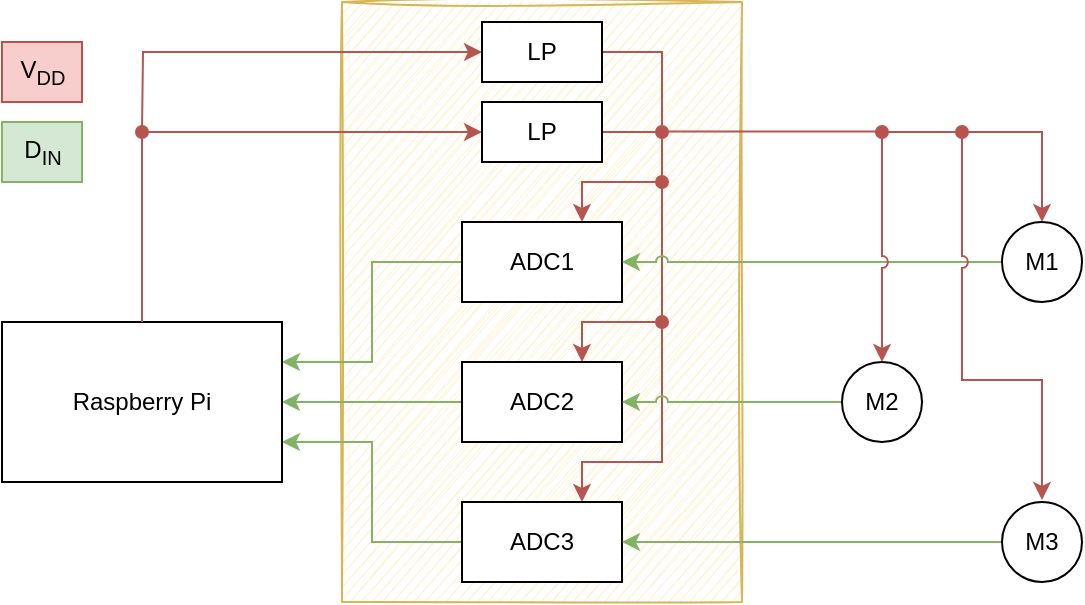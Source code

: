 <mxfile version="14.5.3" type="github">
  <diagram id="YzbuWgH1EYbana974IAb" name="Page-1">
    <mxGraphModel dx="813" dy="436" grid="1" gridSize="10" guides="1" tooltips="1" connect="1" arrows="1" fold="1" page="1" pageScale="1" pageWidth="827" pageHeight="1169" math="0" shadow="0">
      <root>
        <mxCell id="0" />
        <mxCell id="1" parent="0" />
        <mxCell id="Wzdw9sVgJ23WoQxjr1G9-40" value="" style="rounded=0;whiteSpace=wrap;html=1;labelBackgroundColor=none;fillColor=#fff2cc;strokeColor=#d6b656;glass=0;sketch=1;" vertex="1" parent="1">
          <mxGeometry x="260" y="130" width="200" height="300" as="geometry" />
        </mxCell>
        <mxCell id="Wzdw9sVgJ23WoQxjr1G9-15" style="edgeStyle=orthogonalEdgeStyle;rounded=0;orthogonalLoop=1;jettySize=auto;html=1;exitX=0;exitY=0.5;exitDx=0;exitDy=0;entryX=1;entryY=0.25;entryDx=0;entryDy=0;fillColor=#d5e8d4;strokeColor=#82b366;" edge="1" parent="1" source="Wzdw9sVgJ23WoQxjr1G9-1" target="Wzdw9sVgJ23WoQxjr1G9-14">
          <mxGeometry relative="1" as="geometry" />
        </mxCell>
        <mxCell id="Wzdw9sVgJ23WoQxjr1G9-21" style="edgeStyle=orthogonalEdgeStyle;rounded=0;orthogonalLoop=1;jettySize=auto;html=1;exitX=0.75;exitY=0;exitDx=0;exitDy=0;entryX=1;entryY=0.5;entryDx=0;entryDy=0;endArrow=none;endFill=0;startArrow=classic;startFill=1;fillColor=#f8cecc;strokeColor=#b85450;" edge="1" parent="1" source="Wzdw9sVgJ23WoQxjr1G9-1" target="Wzdw9sVgJ23WoQxjr1G9-19">
          <mxGeometry relative="1" as="geometry">
            <Array as="points">
              <mxPoint x="380" y="220" />
              <mxPoint x="420" y="220" />
              <mxPoint x="420" y="195" />
            </Array>
          </mxGeometry>
        </mxCell>
        <mxCell id="Wzdw9sVgJ23WoQxjr1G9-1" value="ADC1" style="rounded=0;whiteSpace=wrap;html=1;" vertex="1" parent="1">
          <mxGeometry x="320" y="240" width="80" height="40" as="geometry" />
        </mxCell>
        <mxCell id="Wzdw9sVgJ23WoQxjr1G9-16" style="edgeStyle=orthogonalEdgeStyle;rounded=0;orthogonalLoop=1;jettySize=auto;html=1;exitX=0;exitY=0.5;exitDx=0;exitDy=0;entryX=1;entryY=0.5;entryDx=0;entryDy=0;fillColor=#d5e8d4;strokeColor=#82b366;" edge="1" parent="1" source="Wzdw9sVgJ23WoQxjr1G9-2" target="Wzdw9sVgJ23WoQxjr1G9-14">
          <mxGeometry relative="1" as="geometry" />
        </mxCell>
        <mxCell id="Wzdw9sVgJ23WoQxjr1G9-23" style="edgeStyle=orthogonalEdgeStyle;rounded=0;orthogonalLoop=1;jettySize=auto;html=1;exitX=0.75;exitY=0;exitDx=0;exitDy=0;endArrow=oval;endFill=1;jumpStyle=arc;startArrow=classic;startFill=1;fillColor=#f8cecc;strokeColor=#b85450;" edge="1" parent="1" source="Wzdw9sVgJ23WoQxjr1G9-2">
          <mxGeometry relative="1" as="geometry">
            <mxPoint x="420" y="220" as="targetPoint" />
            <Array as="points">
              <mxPoint x="380" y="290" />
              <mxPoint x="420" y="290" />
            </Array>
          </mxGeometry>
        </mxCell>
        <mxCell id="Wzdw9sVgJ23WoQxjr1G9-2" value="ADC2" style="rounded=0;whiteSpace=wrap;html=1;" vertex="1" parent="1">
          <mxGeometry x="320" y="310" width="80" height="40" as="geometry" />
        </mxCell>
        <mxCell id="Wzdw9sVgJ23WoQxjr1G9-17" style="edgeStyle=orthogonalEdgeStyle;rounded=0;orthogonalLoop=1;jettySize=auto;html=1;exitX=0;exitY=0.5;exitDx=0;exitDy=0;entryX=1;entryY=0.75;entryDx=0;entryDy=0;fillColor=#d5e8d4;strokeColor=#82b366;" edge="1" parent="1" source="Wzdw9sVgJ23WoQxjr1G9-3" target="Wzdw9sVgJ23WoQxjr1G9-14">
          <mxGeometry relative="1" as="geometry" />
        </mxCell>
        <mxCell id="Wzdw9sVgJ23WoQxjr1G9-24" style="edgeStyle=orthogonalEdgeStyle;rounded=0;orthogonalLoop=1;jettySize=auto;html=1;exitX=0.75;exitY=0;exitDx=0;exitDy=0;endArrow=oval;endFill=1;jumpStyle=arc;startArrow=classic;startFill=1;fillColor=#f8cecc;strokeColor=#b85450;" edge="1" parent="1" source="Wzdw9sVgJ23WoQxjr1G9-3">
          <mxGeometry relative="1" as="geometry">
            <mxPoint x="420" y="290" as="targetPoint" />
            <Array as="points">
              <mxPoint x="380" y="360" />
              <mxPoint x="420" y="360" />
            </Array>
          </mxGeometry>
        </mxCell>
        <mxCell id="Wzdw9sVgJ23WoQxjr1G9-3" value="ADC3" style="rounded=0;whiteSpace=wrap;html=1;" vertex="1" parent="1">
          <mxGeometry x="320" y="380" width="80" height="40" as="geometry" />
        </mxCell>
        <mxCell id="Wzdw9sVgJ23WoQxjr1G9-11" style="edgeStyle=orthogonalEdgeStyle;rounded=0;orthogonalLoop=1;jettySize=auto;html=1;exitX=0;exitY=0.5;exitDx=0;exitDy=0;entryX=1;entryY=0.5;entryDx=0;entryDy=0;jumpStyle=arc;fillColor=#d5e8d4;strokeColor=#82b366;" edge="1" parent="1" source="Wzdw9sVgJ23WoQxjr1G9-4" target="Wzdw9sVgJ23WoQxjr1G9-1">
          <mxGeometry relative="1" as="geometry" />
        </mxCell>
        <mxCell id="Wzdw9sVgJ23WoQxjr1G9-33" style="edgeStyle=orthogonalEdgeStyle;rounded=0;jumpStyle=arc;orthogonalLoop=1;jettySize=auto;html=1;startArrow=classic;startFill=1;endArrow=oval;endFill=1;exitX=0.5;exitY=0;exitDx=0;exitDy=0;fillColor=#f8cecc;strokeColor=#b85450;" edge="1" parent="1" source="Wzdw9sVgJ23WoQxjr1G9-4">
          <mxGeometry relative="1" as="geometry">
            <mxPoint x="530" y="195" as="targetPoint" />
            <mxPoint x="610" y="230" as="sourcePoint" />
            <Array as="points">
              <mxPoint x="610" y="195" />
            </Array>
          </mxGeometry>
        </mxCell>
        <mxCell id="Wzdw9sVgJ23WoQxjr1G9-4" value="M1" style="ellipse;whiteSpace=wrap;html=1;aspect=fixed;" vertex="1" parent="1">
          <mxGeometry x="590" y="240" width="40" height="40" as="geometry" />
        </mxCell>
        <mxCell id="Wzdw9sVgJ23WoQxjr1G9-12" style="edgeStyle=orthogonalEdgeStyle;rounded=0;orthogonalLoop=1;jettySize=auto;html=1;exitX=0;exitY=0.5;exitDx=0;exitDy=0;entryX=1;entryY=0.5;entryDx=0;entryDy=0;jumpStyle=arc;fillColor=#d5e8d4;strokeColor=#82b366;" edge="1" parent="1" source="Wzdw9sVgJ23WoQxjr1G9-7" target="Wzdw9sVgJ23WoQxjr1G9-3">
          <mxGeometry relative="1" as="geometry" />
        </mxCell>
        <mxCell id="Wzdw9sVgJ23WoQxjr1G9-7" value="M3" style="ellipse;whiteSpace=wrap;html=1;aspect=fixed;" vertex="1" parent="1">
          <mxGeometry x="590" y="380" width="40" height="40" as="geometry" />
        </mxCell>
        <mxCell id="Wzdw9sVgJ23WoQxjr1G9-10" style="edgeStyle=orthogonalEdgeStyle;rounded=0;orthogonalLoop=1;jettySize=auto;html=1;jumpStyle=arc;fillColor=#d5e8d4;strokeColor=#82b366;" edge="1" parent="1" source="Wzdw9sVgJ23WoQxjr1G9-8" target="Wzdw9sVgJ23WoQxjr1G9-2">
          <mxGeometry relative="1" as="geometry" />
        </mxCell>
        <mxCell id="Wzdw9sVgJ23WoQxjr1G9-8" value="M2" style="ellipse;whiteSpace=wrap;html=1;aspect=fixed;" vertex="1" parent="1">
          <mxGeometry x="510" y="310" width="40" height="40" as="geometry" />
        </mxCell>
        <mxCell id="Wzdw9sVgJ23WoQxjr1G9-14" value="Raspberry Pi" style="rounded=0;whiteSpace=wrap;html=1;" vertex="1" parent="1">
          <mxGeometry x="90" y="290" width="140" height="80" as="geometry" />
        </mxCell>
        <mxCell id="Wzdw9sVgJ23WoQxjr1G9-32" style="edgeStyle=orthogonalEdgeStyle;rounded=0;jumpStyle=arc;orthogonalLoop=1;jettySize=auto;html=1;exitX=0;exitY=0.5;exitDx=0;exitDy=0;endArrow=oval;endFill=1;startArrow=classic;startFill=1;fillColor=#f8cecc;strokeColor=#b85450;" edge="1" parent="1" source="Wzdw9sVgJ23WoQxjr1G9-18">
          <mxGeometry relative="1" as="geometry">
            <mxPoint x="160" y="195" as="targetPoint" />
            <mxPoint x="330" y="160" as="sourcePoint" />
          </mxGeometry>
        </mxCell>
        <mxCell id="Wzdw9sVgJ23WoQxjr1G9-35" style="edgeStyle=orthogonalEdgeStyle;rounded=0;jumpStyle=arc;orthogonalLoop=1;jettySize=auto;html=1;exitX=1;exitY=0.5;exitDx=0;exitDy=0;startArrow=none;startFill=0;endArrow=oval;endFill=1;fillColor=#f8cecc;strokeColor=#b85450;" edge="1" parent="1" source="Wzdw9sVgJ23WoQxjr1G9-18">
          <mxGeometry relative="1" as="geometry">
            <mxPoint x="420" y="195" as="targetPoint" />
            <mxPoint x="390" y="160" as="sourcePoint" />
            <Array as="points">
              <mxPoint x="420" y="155" />
            </Array>
          </mxGeometry>
        </mxCell>
        <mxCell id="Wzdw9sVgJ23WoQxjr1G9-18" value="LP" style="rounded=0;whiteSpace=wrap;html=1;" vertex="1" parent="1">
          <mxGeometry x="330" y="140" width="60" height="30" as="geometry" />
        </mxCell>
        <mxCell id="Wzdw9sVgJ23WoQxjr1G9-31" style="edgeStyle=orthogonalEdgeStyle;rounded=0;jumpStyle=arc;orthogonalLoop=1;jettySize=auto;html=1;entryX=0.5;entryY=0;entryDx=0;entryDy=0;endArrow=none;endFill=0;startArrow=classic;startFill=1;fillColor=#f8cecc;strokeColor=#b85450;" edge="1" parent="1" source="Wzdw9sVgJ23WoQxjr1G9-19" target="Wzdw9sVgJ23WoQxjr1G9-14">
          <mxGeometry relative="1" as="geometry">
            <Array as="points">
              <mxPoint x="160" y="195" />
            </Array>
          </mxGeometry>
        </mxCell>
        <mxCell id="Wzdw9sVgJ23WoQxjr1G9-19" value="LP" style="rounded=0;whiteSpace=wrap;html=1;" vertex="1" parent="1">
          <mxGeometry x="330" y="180" width="60" height="30" as="geometry" />
        </mxCell>
        <mxCell id="Wzdw9sVgJ23WoQxjr1G9-34" value="" style="endArrow=none;html=1;fillColor=#f8cecc;strokeColor=#b85450;" edge="1" parent="1">
          <mxGeometry width="50" height="50" relative="1" as="geometry">
            <mxPoint x="530" y="194.8" as="sourcePoint" />
            <mxPoint x="420" y="194.8" as="targetPoint" />
          </mxGeometry>
        </mxCell>
        <mxCell id="Wzdw9sVgJ23WoQxjr1G9-36" value="" style="endArrow=classic;html=1;entryX=0.5;entryY=0;entryDx=0;entryDy=0;jumpStyle=arc;fillColor=#f8cecc;strokeColor=#b85450;" edge="1" parent="1" target="Wzdw9sVgJ23WoQxjr1G9-8">
          <mxGeometry width="50" height="50" relative="1" as="geometry">
            <mxPoint x="530" y="196" as="sourcePoint" />
            <mxPoint x="420" y="236" as="targetPoint" />
          </mxGeometry>
        </mxCell>
        <mxCell id="Wzdw9sVgJ23WoQxjr1G9-37" value="" style="endArrow=classic;html=1;entryX=0.5;entryY=0;entryDx=0;entryDy=0;rounded=0;startArrow=oval;startFill=1;jumpStyle=arc;fillColor=#f8cecc;strokeColor=#b85450;" edge="1" parent="1">
          <mxGeometry width="50" height="50" relative="1" as="geometry">
            <mxPoint x="570" y="195" as="sourcePoint" />
            <mxPoint x="610" y="379" as="targetPoint" />
            <Array as="points">
              <mxPoint x="570" y="279" />
              <mxPoint x="570" y="319" />
              <mxPoint x="610" y="319" />
            </Array>
          </mxGeometry>
        </mxCell>
        <mxCell id="Wzdw9sVgJ23WoQxjr1G9-38" value="V&lt;sub&gt;DD&lt;/sub&gt;" style="text;html=1;align=center;verticalAlign=middle;resizable=0;points=[];autosize=1;rotation=0;fillColor=#f8cecc;strokeColor=#b85450;" vertex="1" parent="1">
          <mxGeometry x="90" y="150" width="40" height="30" as="geometry" />
        </mxCell>
        <mxCell id="Wzdw9sVgJ23WoQxjr1G9-39" value="D&lt;sub&gt;IN&lt;/sub&gt;" style="text;html=1;align=center;verticalAlign=middle;resizable=0;points=[];autosize=1;fillColor=#d5e8d4;strokeColor=#82b366;" vertex="1" parent="1">
          <mxGeometry x="90" y="190" width="40" height="30" as="geometry" />
        </mxCell>
      </root>
    </mxGraphModel>
  </diagram>
</mxfile>
